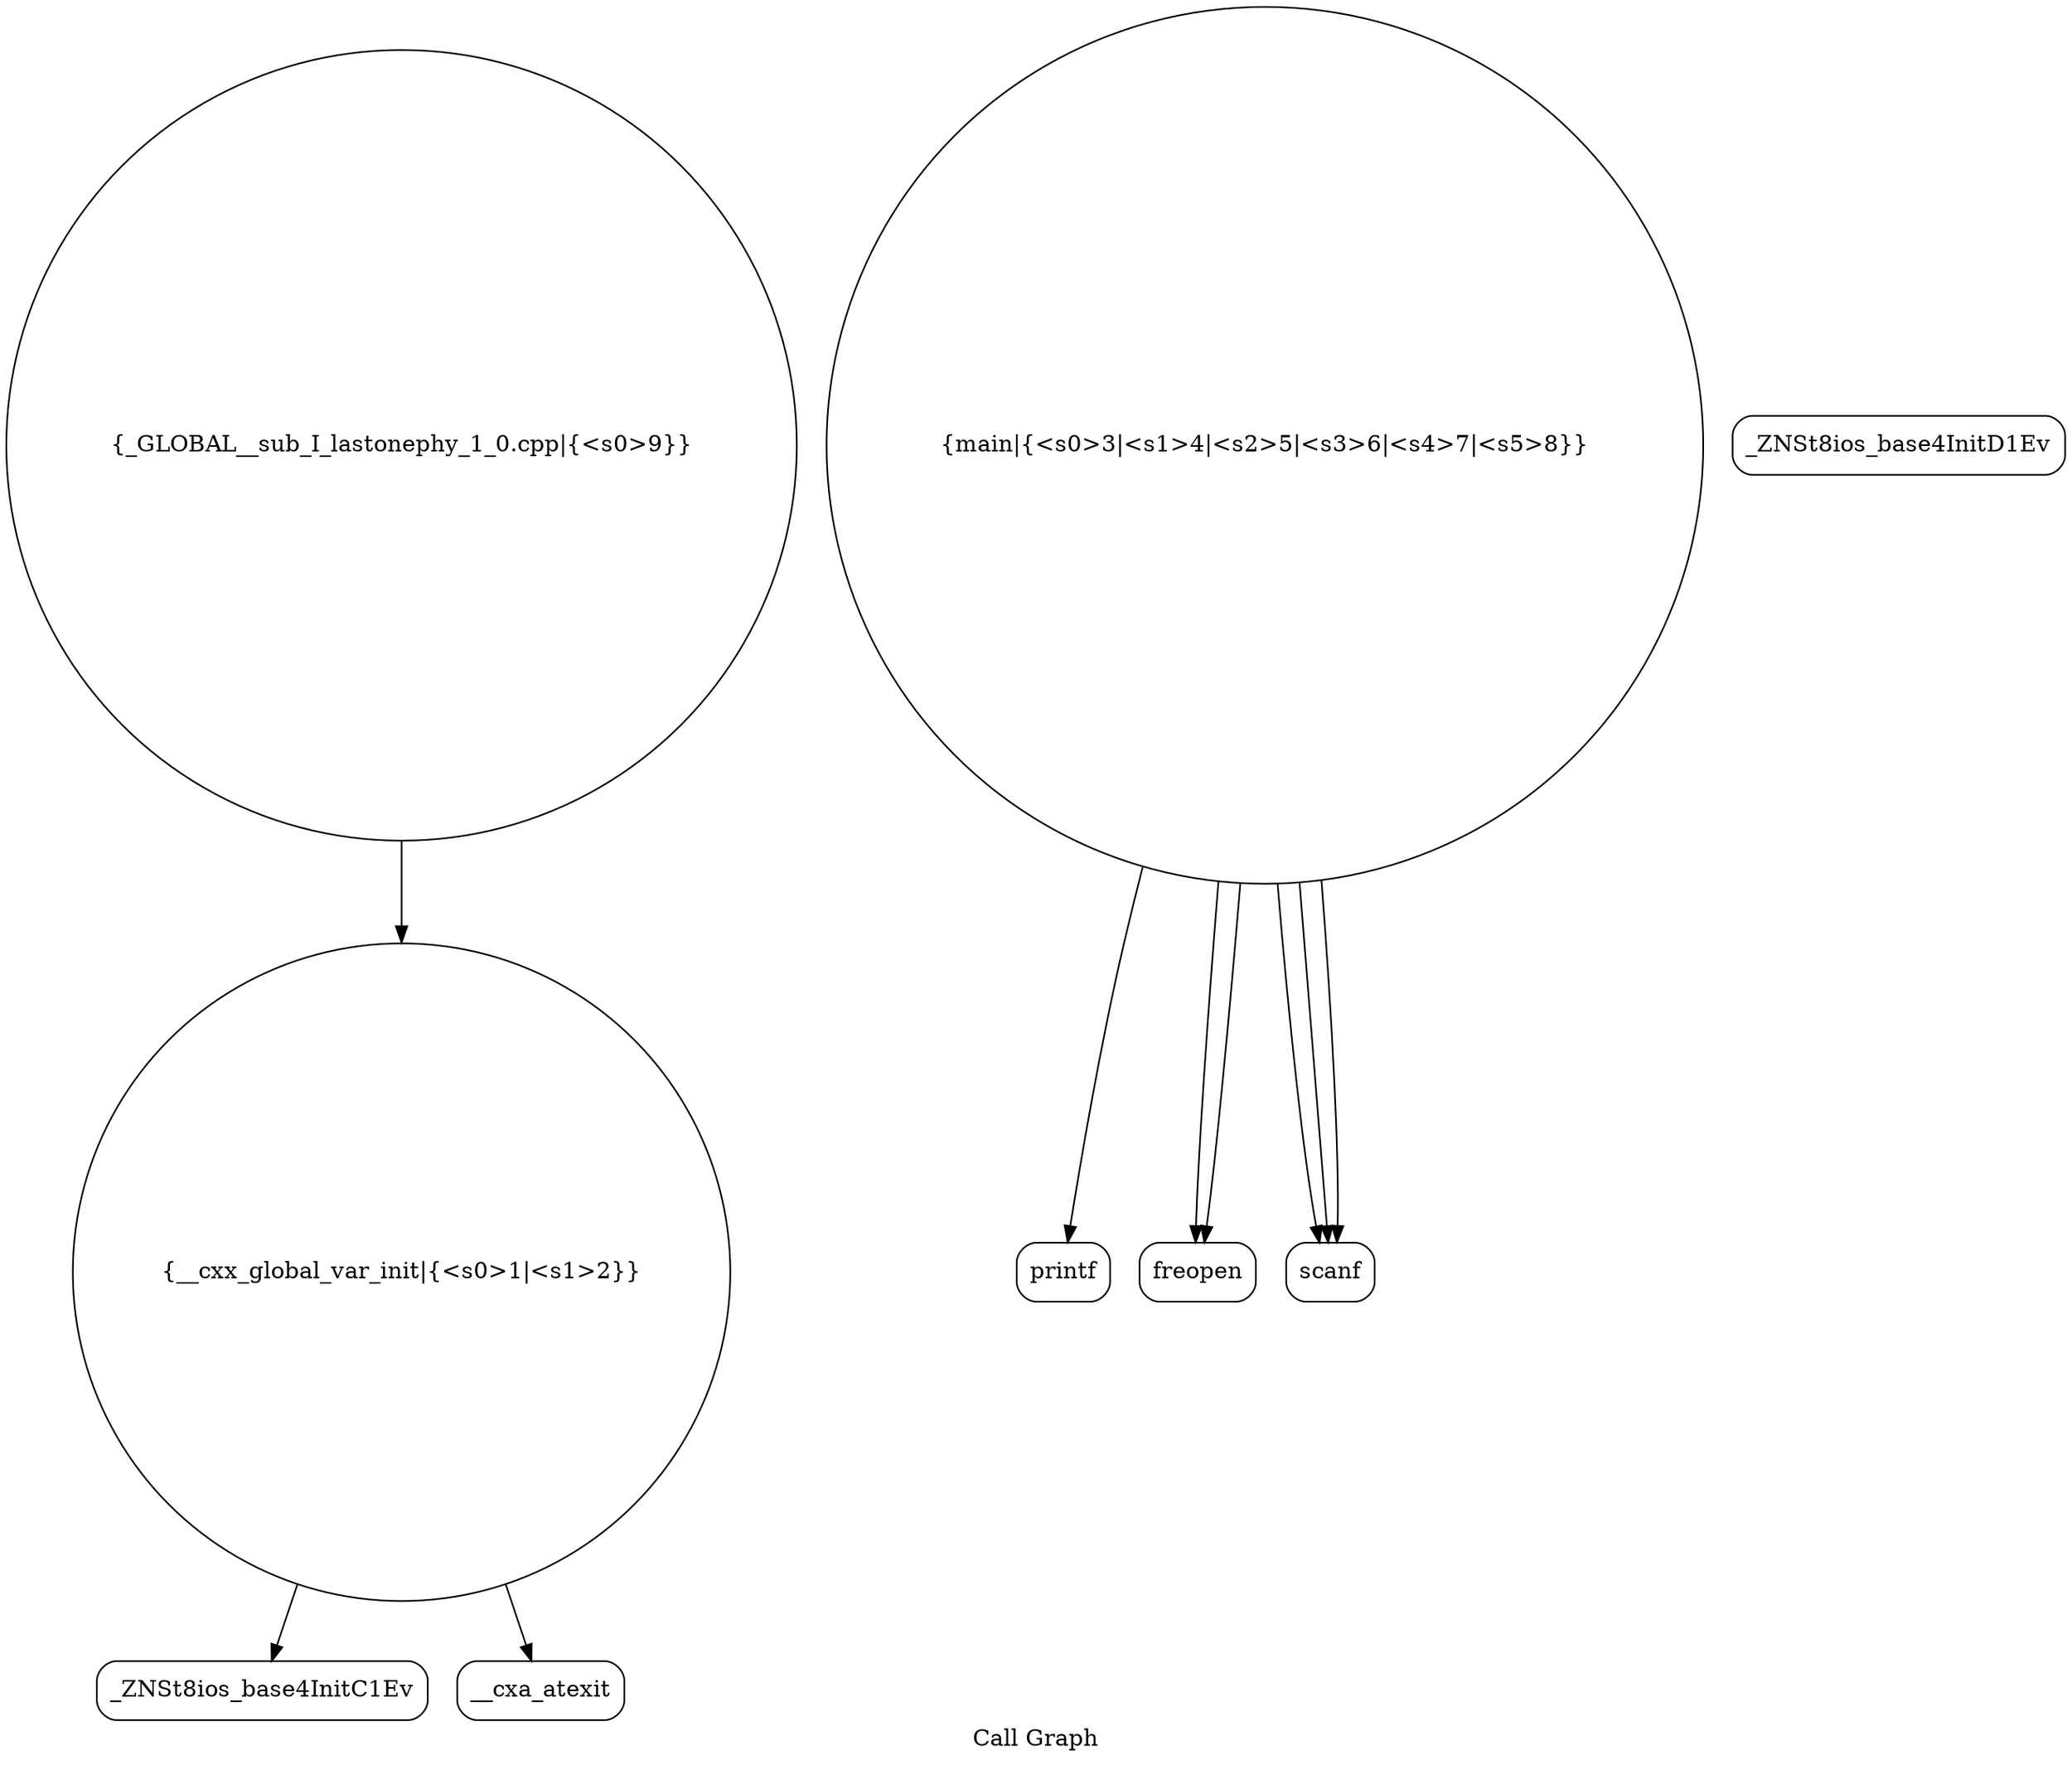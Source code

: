 digraph "Call Graph" {
	label="Call Graph";

	Node0x55a66fdad320 [shape=record,shape=circle,label="{__cxx_global_var_init|{<s0>1|<s1>2}}"];
	Node0x55a66fdad320:s0 -> Node0x55a66fdad7b0[color=black];
	Node0x55a66fdad320:s1 -> Node0x55a66fdad8b0[color=black];
	Node0x55a66fdadab0 [shape=record,shape=Mrecord,label="{printf}"];
	Node0x55a66fdad830 [shape=record,shape=Mrecord,label="{_ZNSt8ios_base4InitD1Ev}"];
	Node0x55a66fdad930 [shape=record,shape=circle,label="{main|{<s0>3|<s1>4|<s2>5|<s3>6|<s4>7|<s5>8}}"];
	Node0x55a66fdad930:s0 -> Node0x55a66fdad9b0[color=black];
	Node0x55a66fdad930:s1 -> Node0x55a66fdad9b0[color=black];
	Node0x55a66fdad930:s2 -> Node0x55a66fdada30[color=black];
	Node0x55a66fdad930:s3 -> Node0x55a66fdada30[color=black];
	Node0x55a66fdad930:s4 -> Node0x55a66fdada30[color=black];
	Node0x55a66fdad930:s5 -> Node0x55a66fdadab0[color=black];
	Node0x55a66fdada30 [shape=record,shape=Mrecord,label="{scanf}"];
	Node0x55a66fdad7b0 [shape=record,shape=Mrecord,label="{_ZNSt8ios_base4InitC1Ev}"];
	Node0x55a66fdadb30 [shape=record,shape=circle,label="{_GLOBAL__sub_I_lastonephy_1_0.cpp|{<s0>9}}"];
	Node0x55a66fdadb30:s0 -> Node0x55a66fdad320[color=black];
	Node0x55a66fdad8b0 [shape=record,shape=Mrecord,label="{__cxa_atexit}"];
	Node0x55a66fdad9b0 [shape=record,shape=Mrecord,label="{freopen}"];
}
